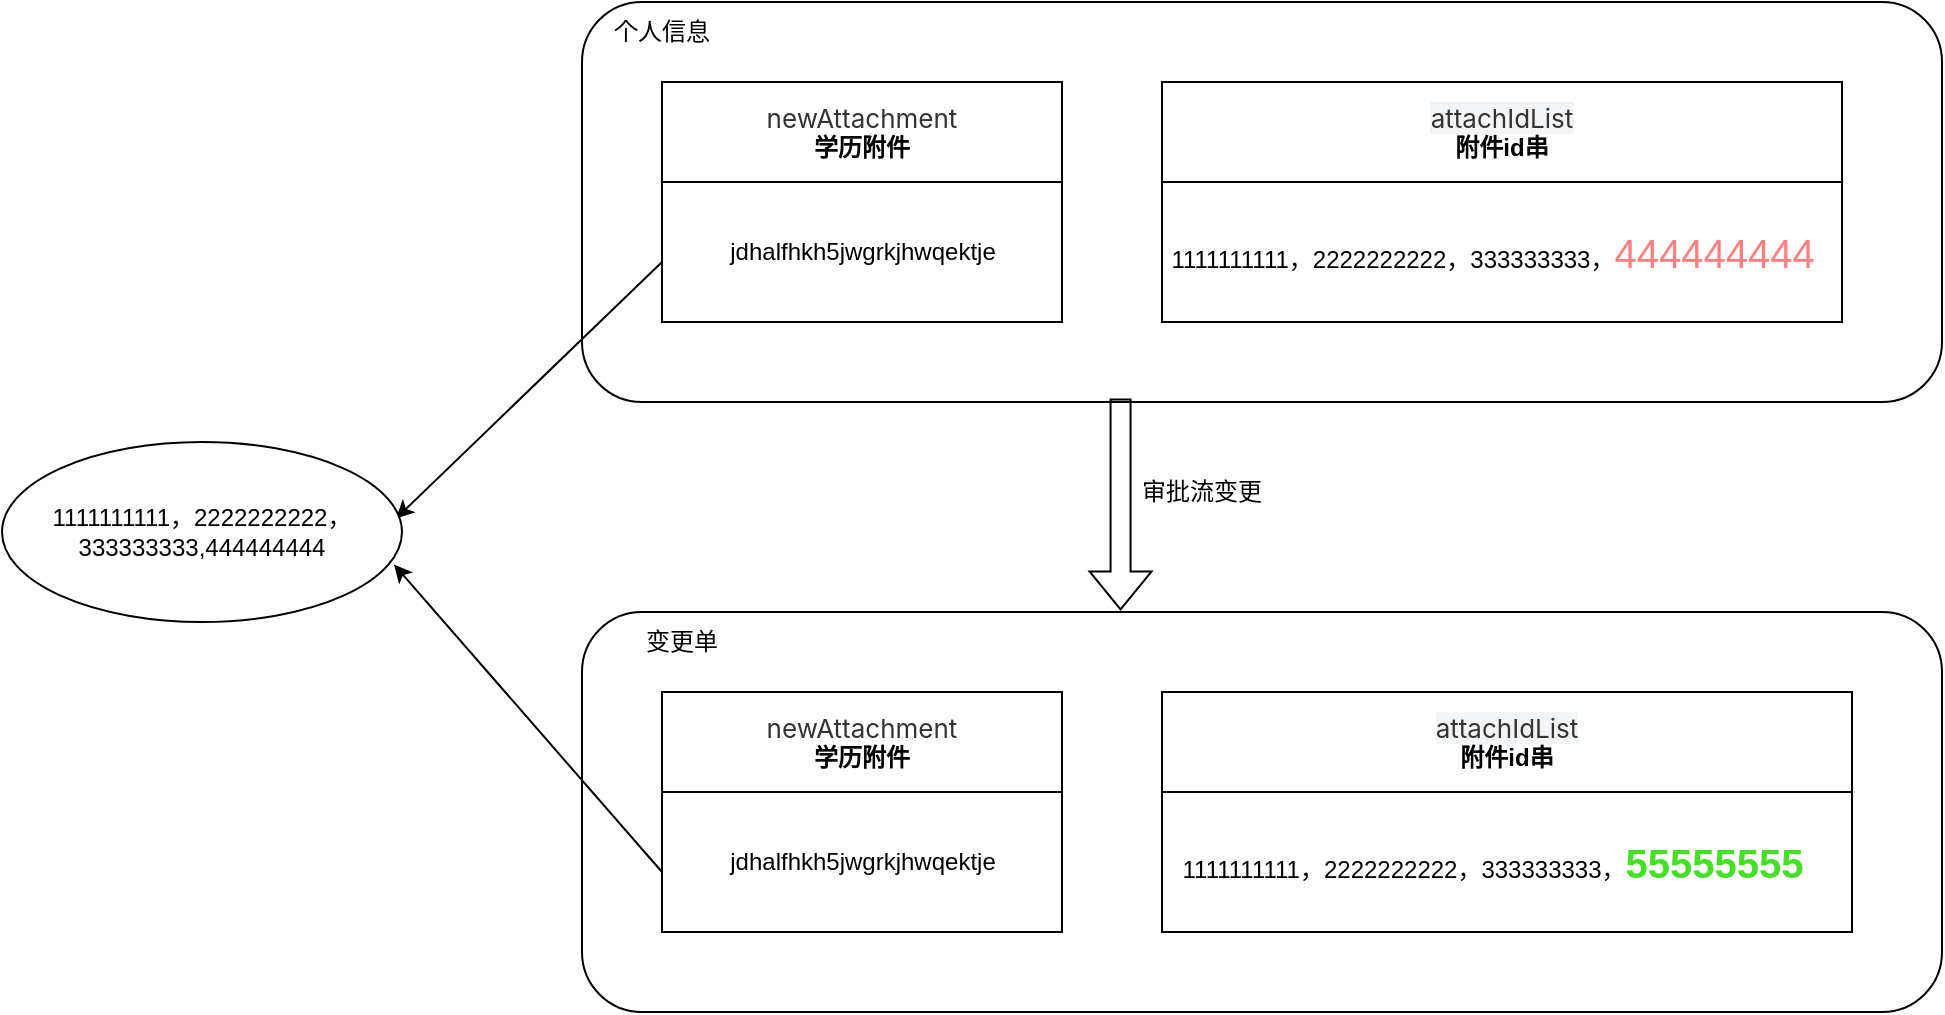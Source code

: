 <mxfile version="24.6.4" type="github">
  <diagram name="第 1 页" id="X_QVaZMdNctDWSnfwhRW">
    <mxGraphModel dx="2261" dy="749" grid="1" gridSize="10" guides="1" tooltips="1" connect="1" arrows="1" fold="1" page="1" pageScale="1" pageWidth="827" pageHeight="1169" math="0" shadow="0">
      <root>
        <mxCell id="0" />
        <mxCell id="1" parent="0" />
        <mxCell id="TsVamZSk_vUPs96y5KFI-40" value="" style="rounded=1;whiteSpace=wrap;html=1;" vertex="1" parent="1">
          <mxGeometry y="385" width="680" height="200" as="geometry" />
        </mxCell>
        <mxCell id="TsVamZSk_vUPs96y5KFI-39" value="" style="rounded=1;whiteSpace=wrap;html=1;" vertex="1" parent="1">
          <mxGeometry y="80" width="680" height="200" as="geometry" />
        </mxCell>
        <mxCell id="TsVamZSk_vUPs96y5KFI-22" value="&lt;span style=&quot;color: rgb(51, 51, 51); font-family: -apple-system, BlinkMacSystemFont, &amp;quot;Segoe UI&amp;quot;, Roboto, Ubuntu, &amp;quot;Helvetica Neue&amp;quot;, Arial, &amp;quot;PingFang SC&amp;quot;, &amp;quot;Hiragino Sans GB&amp;quot;, &amp;quot;Microsoft YaHei UI&amp;quot;, &amp;quot;Microsoft JhengHei&amp;quot;, &amp;quot;Source Han Sans CN&amp;quot;, sans-serif; font-size: 13px; font-weight: 400; text-align: left; text-wrap: nowrap; background-color: rgb(243, 244, 246);&quot;&gt;attachIdList&lt;/span&gt;&lt;span style=&quot;text-align: left; background-color: rgb(255, 255, 255); text-wrap: nowrap; font-weight: 400; font-size: 13px; font-family: -apple-system, BlinkMacSystemFont, &amp;quot;Segoe UI&amp;quot;, Roboto, Ubuntu, &amp;quot;Helvetica Neue&amp;quot;, Arial, &amp;quot;PingFang SC&amp;quot;, &amp;quot;Hiragino Sans GB&amp;quot;, &amp;quot;Microsoft YaHei UI&amp;quot;, &amp;quot;Microsoft JhengHei&amp;quot;, &amp;quot;Source Han Sans CN&amp;quot;, sans-serif; color: rgb(51, 51, 51);&quot;&gt;&lt;br&gt;&lt;/span&gt;附件id串&lt;span style=&quot;text-align: left; background-color: rgb(243, 244, 246);&quot;&gt;&lt;br&gt;&lt;/span&gt;" style="swimlane;whiteSpace=wrap;html=1;startSize=50;" vertex="1" parent="1">
          <mxGeometry x="290" y="120" width="340" height="120" as="geometry" />
        </mxCell>
        <mxCell id="TsVamZSk_vUPs96y5KFI-25" value="1111111111，2222222222，333333333，&lt;font color=&quot;#ff8080&quot; style=&quot;font-size: 20px;&quot;&gt;444444444&lt;/font&gt;" style="text;html=1;align=center;verticalAlign=middle;resizable=0;points=[];autosize=1;strokeColor=none;fillColor=none;" vertex="1" parent="TsVamZSk_vUPs96y5KFI-22">
          <mxGeometry x="-10" y="65" width="350" height="40" as="geometry" />
        </mxCell>
        <mxCell id="TsVamZSk_vUPs96y5KFI-23" value="&lt;span style=&quot;color: rgb(51, 51, 51); font-family: -apple-system, BlinkMacSystemFont, &amp;quot;Segoe UI&amp;quot;, Roboto, Ubuntu, &amp;quot;Helvetica Neue&amp;quot;, Arial, &amp;quot;PingFang SC&amp;quot;, &amp;quot;Hiragino Sans GB&amp;quot;, &amp;quot;Microsoft YaHei UI&amp;quot;, &amp;quot;Microsoft JhengHei&amp;quot;, &amp;quot;Source Han Sans CN&amp;quot;, sans-serif; font-size: 13px; font-weight: 400; text-align: left; text-wrap: nowrap; background-color: rgb(255, 255, 255);&quot;&gt;newAttachment&lt;br&gt;&lt;/span&gt;学历附件" style="swimlane;whiteSpace=wrap;html=1;startSize=50;" vertex="1" parent="1">
          <mxGeometry x="40" y="120" width="200" height="120" as="geometry" />
        </mxCell>
        <mxCell id="TsVamZSk_vUPs96y5KFI-26" value="jdhalfhkh5jwgrkjhwqektje" style="text;html=1;align=center;verticalAlign=middle;resizable=0;points=[];autosize=1;strokeColor=none;fillColor=none;" vertex="1" parent="TsVamZSk_vUPs96y5KFI-23">
          <mxGeometry x="20" y="70" width="160" height="30" as="geometry" />
        </mxCell>
        <mxCell id="TsVamZSk_vUPs96y5KFI-27" value="" style="endArrow=classic;html=1;rounded=0;entryX=0.985;entryY=0.425;entryDx=0;entryDy=0;entryPerimeter=0;exitX=0;exitY=0.75;exitDx=0;exitDy=0;" edge="1" parent="1" source="TsVamZSk_vUPs96y5KFI-23" target="TsVamZSk_vUPs96y5KFI-29">
          <mxGeometry width="50" height="50" relative="1" as="geometry">
            <mxPoint x="30" y="200" as="sourcePoint" />
            <mxPoint x="-70" y="250" as="targetPoint" />
          </mxGeometry>
        </mxCell>
        <mxCell id="TsVamZSk_vUPs96y5KFI-29" value="&lt;span style=&quot;text-wrap: nowrap;&quot;&gt;1111111111，2222222222，&lt;/span&gt;&lt;div&gt;&lt;span style=&quot;text-wrap: nowrap;&quot;&gt;333333333,444444444&lt;/span&gt;&lt;/div&gt;" style="ellipse;whiteSpace=wrap;html=1;" vertex="1" parent="1">
          <mxGeometry x="-290" y="300" width="200" height="90" as="geometry" />
        </mxCell>
        <mxCell id="TsVamZSk_vUPs96y5KFI-34" value="&lt;span style=&quot;color: rgb(51, 51, 51); font-family: -apple-system, BlinkMacSystemFont, &amp;quot;Segoe UI&amp;quot;, Roboto, Ubuntu, &amp;quot;Helvetica Neue&amp;quot;, Arial, &amp;quot;PingFang SC&amp;quot;, &amp;quot;Hiragino Sans GB&amp;quot;, &amp;quot;Microsoft YaHei UI&amp;quot;, &amp;quot;Microsoft JhengHei&amp;quot;, &amp;quot;Source Han Sans CN&amp;quot;, sans-serif; font-size: 13px; font-weight: 400; text-align: left; text-wrap: nowrap; background-color: rgb(243, 244, 246);&quot;&gt;attachIdList&lt;/span&gt;&lt;span style=&quot;text-align: left; background-color: rgb(255, 255, 255); text-wrap: nowrap; font-weight: 400; font-size: 13px; font-family: -apple-system, BlinkMacSystemFont, &amp;quot;Segoe UI&amp;quot;, Roboto, Ubuntu, &amp;quot;Helvetica Neue&amp;quot;, Arial, &amp;quot;PingFang SC&amp;quot;, &amp;quot;Hiragino Sans GB&amp;quot;, &amp;quot;Microsoft YaHei UI&amp;quot;, &amp;quot;Microsoft JhengHei&amp;quot;, &amp;quot;Source Han Sans CN&amp;quot;, sans-serif; color: rgb(51, 51, 51);&quot;&gt;&lt;br&gt;&lt;/span&gt;附件id串&lt;span style=&quot;text-align: left; background-color: rgb(243, 244, 246);&quot;&gt;&lt;br&gt;&lt;/span&gt;" style="swimlane;whiteSpace=wrap;html=1;startSize=50;" vertex="1" parent="1">
          <mxGeometry x="290" y="425" width="345" height="120" as="geometry" />
        </mxCell>
        <mxCell id="TsVamZSk_vUPs96y5KFI-35" value="1111111111，2222222222，333333333，&lt;b&gt;&lt;font color=&quot;#44df26&quot; style=&quot;font-size: 20px;&quot;&gt;55555555&lt;/font&gt;&lt;/b&gt;" style="text;html=1;align=center;verticalAlign=middle;resizable=0;points=[];autosize=1;strokeColor=none;fillColor=none;" vertex="1" parent="TsVamZSk_vUPs96y5KFI-34">
          <mxGeometry y="65" width="330" height="40" as="geometry" />
        </mxCell>
        <mxCell id="TsVamZSk_vUPs96y5KFI-36" value="&lt;span style=&quot;color: rgb(51, 51, 51); font-family: -apple-system, BlinkMacSystemFont, &amp;quot;Segoe UI&amp;quot;, Roboto, Ubuntu, &amp;quot;Helvetica Neue&amp;quot;, Arial, &amp;quot;PingFang SC&amp;quot;, &amp;quot;Hiragino Sans GB&amp;quot;, &amp;quot;Microsoft YaHei UI&amp;quot;, &amp;quot;Microsoft JhengHei&amp;quot;, &amp;quot;Source Han Sans CN&amp;quot;, sans-serif; font-size: 13px; font-weight: 400; text-align: left; text-wrap: nowrap; background-color: rgb(255, 255, 255);&quot;&gt;newAttachment&lt;br&gt;&lt;/span&gt;学历附件" style="swimlane;whiteSpace=wrap;html=1;startSize=50;" vertex="1" parent="1">
          <mxGeometry x="40" y="425" width="200" height="120" as="geometry" />
        </mxCell>
        <mxCell id="TsVamZSk_vUPs96y5KFI-37" value="jdhalfhkh5jwgrkjhwqektje" style="text;html=1;align=center;verticalAlign=middle;resizable=0;points=[];autosize=1;strokeColor=none;fillColor=none;" vertex="1" parent="TsVamZSk_vUPs96y5KFI-36">
          <mxGeometry x="20" y="70" width="160" height="30" as="geometry" />
        </mxCell>
        <mxCell id="TsVamZSk_vUPs96y5KFI-38" value="" style="endArrow=classic;html=1;rounded=0;entryX=0.98;entryY=0.681;entryDx=0;entryDy=0;entryPerimeter=0;exitX=0;exitY=0.75;exitDx=0;exitDy=0;" edge="1" parent="1" source="TsVamZSk_vUPs96y5KFI-36" target="TsVamZSk_vUPs96y5KFI-29">
          <mxGeometry width="50" height="50" relative="1" as="geometry">
            <mxPoint x="-110" y="500" as="sourcePoint" />
            <mxPoint x="-60" y="450" as="targetPoint" />
          </mxGeometry>
        </mxCell>
        <mxCell id="TsVamZSk_vUPs96y5KFI-41" value="个人信息" style="text;html=1;align=center;verticalAlign=middle;whiteSpace=wrap;rounded=0;" vertex="1" parent="1">
          <mxGeometry x="10" y="80" width="60" height="30" as="geometry" />
        </mxCell>
        <mxCell id="TsVamZSk_vUPs96y5KFI-42" value="变更单" style="text;html=1;align=center;verticalAlign=middle;whiteSpace=wrap;rounded=0;" vertex="1" parent="1">
          <mxGeometry x="20" y="385" width="60" height="30" as="geometry" />
        </mxCell>
        <mxCell id="TsVamZSk_vUPs96y5KFI-43" value="" style="shape=flexArrow;endArrow=classic;html=1;rounded=0;entryX=0.396;entryY=-0.004;entryDx=0;entryDy=0;entryPerimeter=0;exitX=0.396;exitY=0.991;exitDx=0;exitDy=0;exitPerimeter=0;" edge="1" parent="1" source="TsVamZSk_vUPs96y5KFI-39" target="TsVamZSk_vUPs96y5KFI-40">
          <mxGeometry width="50" height="50" relative="1" as="geometry">
            <mxPoint x="260" y="290" as="sourcePoint" />
            <mxPoint x="310" y="240" as="targetPoint" />
          </mxGeometry>
        </mxCell>
        <mxCell id="TsVamZSk_vUPs96y5KFI-44" value="审批流变更" style="text;html=1;align=center;verticalAlign=middle;whiteSpace=wrap;rounded=0;" vertex="1" parent="1">
          <mxGeometry x="270" y="310" width="80" height="30" as="geometry" />
        </mxCell>
      </root>
    </mxGraphModel>
  </diagram>
</mxfile>
